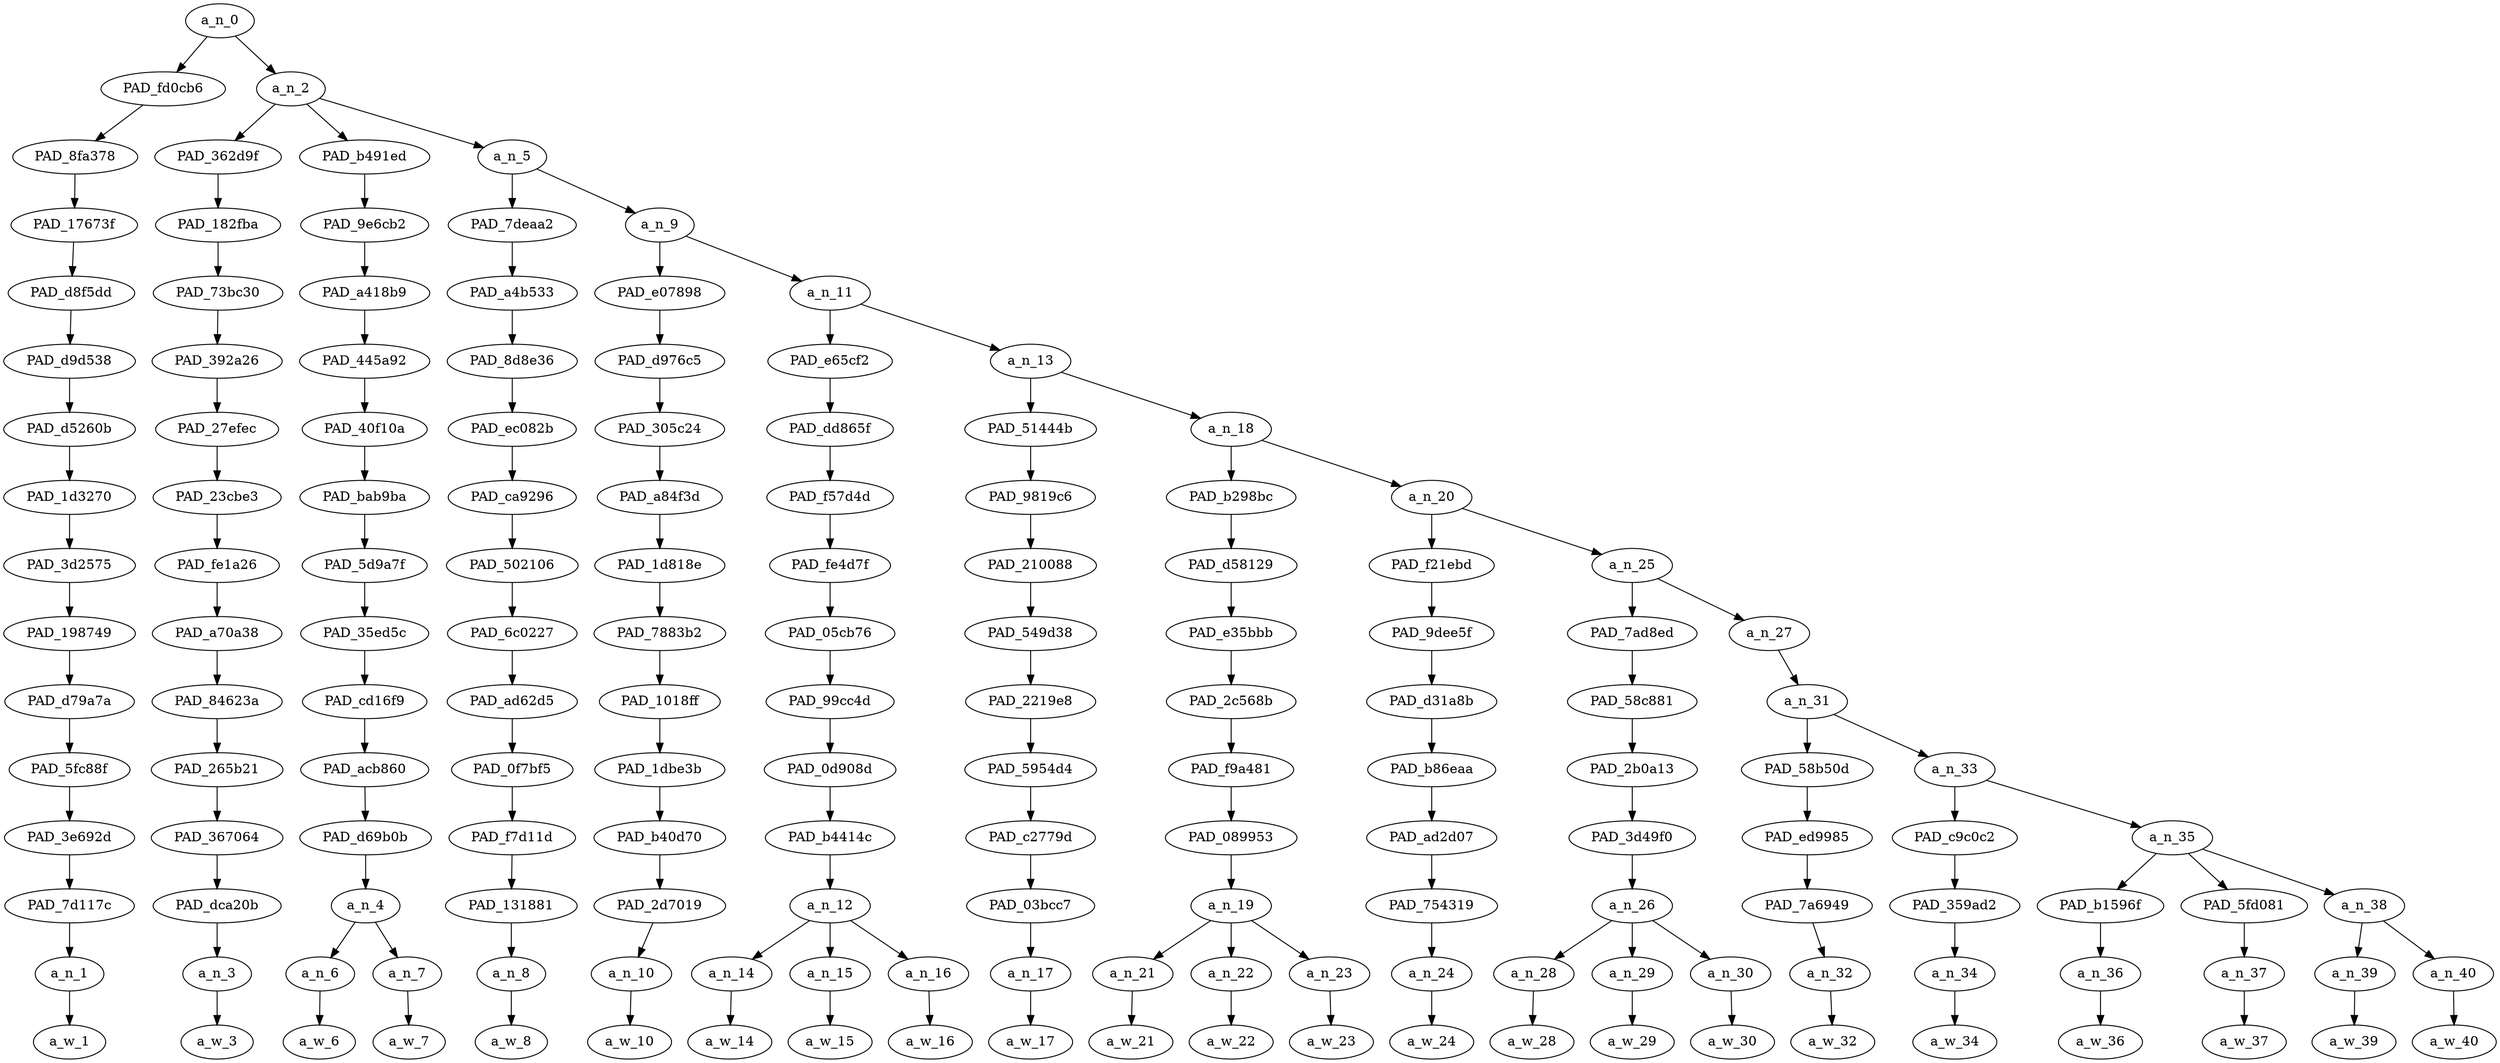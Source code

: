 strict digraph "" {
	a_n_0	[div_dir=-1,
		index=0,
		level=15,
		pos="1.498752170138889,15!",
		text_span="[0, 1, 2, 3, 4, 5, 6, 7, 8, 9, 10, 11, 12, 13, 14, 15, 16, 17, 18, 19, 20, 21, 22]",
		value=0.99999998];
	PAD_fd0cb6	[div_dir=-1,
		index=0,
		level=14,
		pos="0.0,14!",
		text_span="[0]",
		value=0.02851174];
	a_n_0 -> PAD_fd0cb6;
	a_n_2	[div_dir=-1,
		index=1,
		level=14,
		pos="2.997504340277778,14!",
		text_span="[1, 2, 3, 4, 5, 6, 7, 8, 9, 10, 11, 12, 13, 14, 15, 16, 17, 18, 19, 20, 21, 22]",
		value=0.97139569];
	a_n_0 -> a_n_2;
	PAD_8fa378	[div_dir=-1,
		index=0,
		level=13,
		pos="0.0,13!",
		text_span="[0]",
		value=0.02851174];
	PAD_fd0cb6 -> PAD_8fa378;
	PAD_17673f	[div_dir=-1,
		index=0,
		level=12,
		pos="0.0,12!",
		text_span="[0]",
		value=0.02851174];
	PAD_8fa378 -> PAD_17673f;
	PAD_d8f5dd	[div_dir=-1,
		index=0,
		level=11,
		pos="0.0,11!",
		text_span="[0]",
		value=0.02851174];
	PAD_17673f -> PAD_d8f5dd;
	PAD_d9d538	[div_dir=-1,
		index=0,
		level=10,
		pos="0.0,10!",
		text_span="[0]",
		value=0.02851174];
	PAD_d8f5dd -> PAD_d9d538;
	PAD_d5260b	[div_dir=-1,
		index=0,
		level=9,
		pos="0.0,9!",
		text_span="[0]",
		value=0.02851174];
	PAD_d9d538 -> PAD_d5260b;
	PAD_1d3270	[div_dir=-1,
		index=0,
		level=8,
		pos="0.0,8!",
		text_span="[0]",
		value=0.02851174];
	PAD_d5260b -> PAD_1d3270;
	PAD_3d2575	[div_dir=-1,
		index=0,
		level=7,
		pos="0.0,7!",
		text_span="[0]",
		value=0.02851174];
	PAD_1d3270 -> PAD_3d2575;
	PAD_198749	[div_dir=-1,
		index=0,
		level=6,
		pos="0.0,6!",
		text_span="[0]",
		value=0.02851174];
	PAD_3d2575 -> PAD_198749;
	PAD_d79a7a	[div_dir=-1,
		index=0,
		level=5,
		pos="0.0,5!",
		text_span="[0]",
		value=0.02851174];
	PAD_198749 -> PAD_d79a7a;
	PAD_5fc88f	[div_dir=-1,
		index=0,
		level=4,
		pos="0.0,4!",
		text_span="[0]",
		value=0.02851174];
	PAD_d79a7a -> PAD_5fc88f;
	PAD_3e692d	[div_dir=-1,
		index=0,
		level=3,
		pos="0.0,3!",
		text_span="[0]",
		value=0.02851174];
	PAD_5fc88f -> PAD_3e692d;
	PAD_7d117c	[div_dir=-1,
		index=0,
		level=2,
		pos="0.0,2!",
		text_span="[0]",
		value=0.02851174];
	PAD_3e692d -> PAD_7d117c;
	a_n_1	[div_dir=-1,
		index=0,
		level=1,
		pos="0.0,1!",
		text_span="[0]",
		value=0.02851174];
	PAD_7d117c -> a_n_1;
	a_w_1	[div_dir=0,
		index=0,
		level=0,
		pos="0,0!",
		text_span="[0]",
		value=i];
	a_n_1 -> a_w_1;
	PAD_362d9f	[div_dir=-1,
		index=1,
		level=13,
		pos="1.0,13!",
		text_span="[1]",
		value=0.02579619];
	a_n_2 -> PAD_362d9f;
	PAD_b491ed	[div_dir=-1,
		index=2,
		level=13,
		pos="2.5,13!",
		text_span="[2, 3]",
		value=0.16120079];
	a_n_2 -> PAD_b491ed;
	a_n_5	[div_dir=1,
		index=3,
		level=13,
		pos="5.492513020833334,13!",
		text_span="[4, 5, 6, 7, 8, 9, 10, 11, 12, 13, 14, 15, 16, 17, 18, 19, 20, 21, 22]",
		value=0.78437117];
	a_n_2 -> a_n_5;
	PAD_182fba	[div_dir=-1,
		index=1,
		level=12,
		pos="1.0,12!",
		text_span="[1]",
		value=0.02579619];
	PAD_362d9f -> PAD_182fba;
	PAD_73bc30	[div_dir=-1,
		index=1,
		level=11,
		pos="1.0,11!",
		text_span="[1]",
		value=0.02579619];
	PAD_182fba -> PAD_73bc30;
	PAD_392a26	[div_dir=-1,
		index=1,
		level=10,
		pos="1.0,10!",
		text_span="[1]",
		value=0.02579619];
	PAD_73bc30 -> PAD_392a26;
	PAD_27efec	[div_dir=-1,
		index=1,
		level=9,
		pos="1.0,9!",
		text_span="[1]",
		value=0.02579619];
	PAD_392a26 -> PAD_27efec;
	PAD_23cbe3	[div_dir=-1,
		index=1,
		level=8,
		pos="1.0,8!",
		text_span="[1]",
		value=0.02579619];
	PAD_27efec -> PAD_23cbe3;
	PAD_fe1a26	[div_dir=-1,
		index=1,
		level=7,
		pos="1.0,7!",
		text_span="[1]",
		value=0.02579619];
	PAD_23cbe3 -> PAD_fe1a26;
	PAD_a70a38	[div_dir=-1,
		index=1,
		level=6,
		pos="1.0,6!",
		text_span="[1]",
		value=0.02579619];
	PAD_fe1a26 -> PAD_a70a38;
	PAD_84623a	[div_dir=-1,
		index=1,
		level=5,
		pos="1.0,5!",
		text_span="[1]",
		value=0.02579619];
	PAD_a70a38 -> PAD_84623a;
	PAD_265b21	[div_dir=-1,
		index=1,
		level=4,
		pos="1.0,4!",
		text_span="[1]",
		value=0.02579619];
	PAD_84623a -> PAD_265b21;
	PAD_367064	[div_dir=-1,
		index=1,
		level=3,
		pos="1.0,3!",
		text_span="[1]",
		value=0.02579619];
	PAD_265b21 -> PAD_367064;
	PAD_dca20b	[div_dir=-1,
		index=1,
		level=2,
		pos="1.0,2!",
		text_span="[1]",
		value=0.02579619];
	PAD_367064 -> PAD_dca20b;
	a_n_3	[div_dir=-1,
		index=1,
		level=1,
		pos="1.0,1!",
		text_span="[1]",
		value=0.02579619];
	PAD_dca20b -> a_n_3;
	a_w_3	[div_dir=0,
		index=1,
		level=0,
		pos="1,0!",
		text_span="[1]",
		value=saw];
	a_n_3 -> a_w_3;
	PAD_9e6cb2	[div_dir=-1,
		index=2,
		level=12,
		pos="2.5,12!",
		text_span="[2, 3]",
		value=0.16120079];
	PAD_b491ed -> PAD_9e6cb2;
	PAD_a418b9	[div_dir=-1,
		index=2,
		level=11,
		pos="2.5,11!",
		text_span="[2, 3]",
		value=0.16120079];
	PAD_9e6cb2 -> PAD_a418b9;
	PAD_445a92	[div_dir=-1,
		index=2,
		level=10,
		pos="2.5,10!",
		text_span="[2, 3]",
		value=0.16120079];
	PAD_a418b9 -> PAD_445a92;
	PAD_40f10a	[div_dir=-1,
		index=2,
		level=9,
		pos="2.5,9!",
		text_span="[2, 3]",
		value=0.16120079];
	PAD_445a92 -> PAD_40f10a;
	PAD_bab9ba	[div_dir=-1,
		index=2,
		level=8,
		pos="2.5,8!",
		text_span="[2, 3]",
		value=0.16120079];
	PAD_40f10a -> PAD_bab9ba;
	PAD_5d9a7f	[div_dir=-1,
		index=2,
		level=7,
		pos="2.5,7!",
		text_span="[2, 3]",
		value=0.16120079];
	PAD_bab9ba -> PAD_5d9a7f;
	PAD_35ed5c	[div_dir=-1,
		index=2,
		level=6,
		pos="2.5,6!",
		text_span="[2, 3]",
		value=0.16120079];
	PAD_5d9a7f -> PAD_35ed5c;
	PAD_cd16f9	[div_dir=-1,
		index=2,
		level=5,
		pos="2.5,5!",
		text_span="[2, 3]",
		value=0.16120079];
	PAD_35ed5c -> PAD_cd16f9;
	PAD_acb860	[div_dir=-1,
		index=2,
		level=4,
		pos="2.5,4!",
		text_span="[2, 3]",
		value=0.16120079];
	PAD_cd16f9 -> PAD_acb860;
	PAD_d69b0b	[div_dir=-1,
		index=2,
		level=3,
		pos="2.5,3!",
		text_span="[2, 3]",
		value=0.16120079];
	PAD_acb860 -> PAD_d69b0b;
	a_n_4	[div_dir=-1,
		index=2,
		level=2,
		pos="2.5,2!",
		text_span="[2, 3]",
		value=0.16120079];
	PAD_d69b0b -> a_n_4;
	a_n_6	[div_dir=-1,
		index=2,
		level=1,
		pos="2.0,1!",
		text_span="[2]",
		value=0.02936158];
	a_n_4 -> a_n_6;
	a_n_7	[div_dir=-1,
		index=3,
		level=1,
		pos="3.0,1!",
		text_span="[3]",
		value=0.13159207];
	a_n_4 -> a_n_7;
	a_w_6	[div_dir=0,
		index=2,
		level=0,
		pos="2,0!",
		text_span="[2]",
		value=this];
	a_n_6 -> a_w_6;
	a_w_7	[div_dir=0,
		index=3,
		level=0,
		pos="3,0!",
		text_span="[3]",
		value=porno];
	a_n_7 -> a_w_7;
	PAD_7deaa2	[div_dir=-1,
		index=3,
		level=12,
		pos="4.0,12!",
		text_span="[4]",
		value=0.02396665];
	a_n_5 -> PAD_7deaa2;
	a_n_9	[div_dir=1,
		index=4,
		level=12,
		pos="6.985026041666667,12!",
		text_span="[5, 6, 7, 8, 9, 10, 11, 12, 13, 14, 15, 16, 17, 18, 19, 20, 21, 22]",
		value=0.76032783];
	a_n_5 -> a_n_9;
	PAD_a4b533	[div_dir=-1,
		index=3,
		level=11,
		pos="4.0,11!",
		text_span="[4]",
		value=0.02396665];
	PAD_7deaa2 -> PAD_a4b533;
	PAD_8d8e36	[div_dir=-1,
		index=3,
		level=10,
		pos="4.0,10!",
		text_span="[4]",
		value=0.02396665];
	PAD_a4b533 -> PAD_8d8e36;
	PAD_ec082b	[div_dir=-1,
		index=3,
		level=9,
		pos="4.0,9!",
		text_span="[4]",
		value=0.02396665];
	PAD_8d8e36 -> PAD_ec082b;
	PAD_ca9296	[div_dir=-1,
		index=3,
		level=8,
		pos="4.0,8!",
		text_span="[4]",
		value=0.02396665];
	PAD_ec082b -> PAD_ca9296;
	PAD_502106	[div_dir=-1,
		index=3,
		level=7,
		pos="4.0,7!",
		text_span="[4]",
		value=0.02396665];
	PAD_ca9296 -> PAD_502106;
	PAD_6c0227	[div_dir=-1,
		index=3,
		level=6,
		pos="4.0,6!",
		text_span="[4]",
		value=0.02396665];
	PAD_502106 -> PAD_6c0227;
	PAD_ad62d5	[div_dir=-1,
		index=3,
		level=5,
		pos="4.0,5!",
		text_span="[4]",
		value=0.02396665];
	PAD_6c0227 -> PAD_ad62d5;
	PAD_0f7bf5	[div_dir=-1,
		index=3,
		level=4,
		pos="4.0,4!",
		text_span="[4]",
		value=0.02396665];
	PAD_ad62d5 -> PAD_0f7bf5;
	PAD_f7d11d	[div_dir=-1,
		index=3,
		level=3,
		pos="4.0,3!",
		text_span="[4]",
		value=0.02396665];
	PAD_0f7bf5 -> PAD_f7d11d;
	PAD_131881	[div_dir=-1,
		index=3,
		level=2,
		pos="4.0,2!",
		text_span="[4]",
		value=0.02396665];
	PAD_f7d11d -> PAD_131881;
	a_n_8	[div_dir=-1,
		index=4,
		level=1,
		pos="4.0,1!",
		text_span="[4]",
		value=0.02396665];
	PAD_131881 -> a_n_8;
	a_w_8	[div_dir=0,
		index=4,
		level=0,
		pos="4,0!",
		text_span="[4]",
		value=once];
	a_n_8 -> a_w_8;
	PAD_e07898	[div_dir=1,
		index=4,
		level=11,
		pos="5.0,11!",
		text_span="[5]",
		value=0.02758960];
	a_n_9 -> PAD_e07898;
	a_n_11	[div_dir=1,
		index=5,
		level=11,
		pos="8.970052083333334,11!",
		text_span="[6, 7, 8, 9, 10, 11, 12, 13, 14, 15, 16, 17, 18, 19, 20, 21, 22]",
		value=0.73263934];
	a_n_9 -> a_n_11;
	PAD_d976c5	[div_dir=1,
		index=4,
		level=10,
		pos="5.0,10!",
		text_span="[5]",
		value=0.02758960];
	PAD_e07898 -> PAD_d976c5;
	PAD_305c24	[div_dir=1,
		index=4,
		level=9,
		pos="5.0,9!",
		text_span="[5]",
		value=0.02758960];
	PAD_d976c5 -> PAD_305c24;
	PAD_a84f3d	[div_dir=1,
		index=4,
		level=8,
		pos="5.0,8!",
		text_span="[5]",
		value=0.02758960];
	PAD_305c24 -> PAD_a84f3d;
	PAD_1d818e	[div_dir=1,
		index=4,
		level=7,
		pos="5.0,7!",
		text_span="[5]",
		value=0.02758960];
	PAD_a84f3d -> PAD_1d818e;
	PAD_7883b2	[div_dir=1,
		index=4,
		level=6,
		pos="5.0,6!",
		text_span="[5]",
		value=0.02758960];
	PAD_1d818e -> PAD_7883b2;
	PAD_1018ff	[div_dir=1,
		index=4,
		level=5,
		pos="5.0,5!",
		text_span="[5]",
		value=0.02758960];
	PAD_7883b2 -> PAD_1018ff;
	PAD_1dbe3b	[div_dir=1,
		index=4,
		level=4,
		pos="5.0,4!",
		text_span="[5]",
		value=0.02758960];
	PAD_1018ff -> PAD_1dbe3b;
	PAD_b40d70	[div_dir=1,
		index=4,
		level=3,
		pos="5.0,3!",
		text_span="[5]",
		value=0.02758960];
	PAD_1dbe3b -> PAD_b40d70;
	PAD_2d7019	[div_dir=1,
		index=4,
		level=2,
		pos="5.0,2!",
		text_span="[5]",
		value=0.02758960];
	PAD_b40d70 -> PAD_2d7019;
	a_n_10	[div_dir=1,
		index=5,
		level=1,
		pos="5.0,1!",
		text_span="[5]",
		value=0.02758960];
	PAD_2d7019 -> a_n_10;
	a_w_10	[div_dir=0,
		index=5,
		level=0,
		pos="5,0!",
		text_span="[5]",
		value=where];
	a_n_10 -> a_w_10;
	PAD_e65cf2	[div_dir=1,
		index=5,
		level=10,
		pos="7.0,10!",
		text_span="[6, 7, 8]",
		value=0.16673610];
	a_n_11 -> PAD_e65cf2;
	a_n_13	[div_dir=1,
		index=6,
		level=10,
		pos="10.940104166666668,10!",
		text_span="[9, 10, 11, 12, 13, 14, 15, 16, 17, 18, 19, 20, 21, 22]",
		value=0.56580354];
	a_n_11 -> a_n_13;
	PAD_dd865f	[div_dir=1,
		index=5,
		level=9,
		pos="7.0,9!",
		text_span="[6, 7, 8]",
		value=0.16673610];
	PAD_e65cf2 -> PAD_dd865f;
	PAD_f57d4d	[div_dir=1,
		index=5,
		level=8,
		pos="7.0,8!",
		text_span="[6, 7, 8]",
		value=0.16673610];
	PAD_dd865f -> PAD_f57d4d;
	PAD_fe4d7f	[div_dir=1,
		index=5,
		level=7,
		pos="7.0,7!",
		text_span="[6, 7, 8]",
		value=0.16673610];
	PAD_f57d4d -> PAD_fe4d7f;
	PAD_05cb76	[div_dir=1,
		index=5,
		level=6,
		pos="7.0,6!",
		text_span="[6, 7, 8]",
		value=0.16673610];
	PAD_fe4d7f -> PAD_05cb76;
	PAD_99cc4d	[div_dir=1,
		index=5,
		level=5,
		pos="7.0,5!",
		text_span="[6, 7, 8]",
		value=0.16673610];
	PAD_05cb76 -> PAD_99cc4d;
	PAD_0d908d	[div_dir=1,
		index=5,
		level=4,
		pos="7.0,4!",
		text_span="[6, 7, 8]",
		value=0.16673610];
	PAD_99cc4d -> PAD_0d908d;
	PAD_b4414c	[div_dir=1,
		index=5,
		level=3,
		pos="7.0,3!",
		text_span="[6, 7, 8]",
		value=0.16673610];
	PAD_0d908d -> PAD_b4414c;
	a_n_12	[div_dir=1,
		index=5,
		level=2,
		pos="7.0,2!",
		text_span="[6, 7, 8]",
		value=0.16673610];
	PAD_b4414c -> a_n_12;
	a_n_14	[div_dir=1,
		index=6,
		level=1,
		pos="6.0,1!",
		text_span="[6]",
		value=0.03299459];
	a_n_12 -> a_n_14;
	a_n_15	[div_dir=1,
		index=7,
		level=1,
		pos="7.0,1!",
		text_span="[7]",
		value=0.07732000];
	a_n_12 -> a_n_15;
	a_n_16	[div_dir=1,
		index=8,
		level=1,
		pos="8.0,1!",
		text_span="[8]",
		value=0.05626801];
	a_n_12 -> a_n_16;
	a_w_14	[div_dir=0,
		index=6,
		level=0,
		pos="6,0!",
		text_span="[6]",
		value=the];
	a_n_14 -> a_w_14;
	a_w_15	[div_dir=0,
		index=7,
		level=0,
		pos="7,0!",
		text_span="[7]",
		value=black];
	a_n_15 -> a_w_15;
	a_w_16	[div_dir=0,
		index=8,
		level=0,
		pos="8,0!",
		text_span="[8]",
		value=guy];
	a_n_16 -> a_w_16;
	PAD_51444b	[div_dir=1,
		index=6,
		level=9,
		pos="9.0,9!",
		text_span="[9]",
		value=0.02044718];
	a_n_13 -> PAD_51444b;
	a_n_18	[div_dir=1,
		index=7,
		level=9,
		pos="12.880208333333334,9!",
		text_span="[10, 11, 12, 13, 14, 15, 16, 17, 18, 19, 20, 21, 22]",
		value=0.54531502];
	a_n_13 -> a_n_18;
	PAD_9819c6	[div_dir=1,
		index=6,
		level=8,
		pos="9.0,8!",
		text_span="[9]",
		value=0.02044718];
	PAD_51444b -> PAD_9819c6;
	PAD_210088	[div_dir=1,
		index=6,
		level=7,
		pos="9.0,7!",
		text_span="[9]",
		value=0.02044718];
	PAD_9819c6 -> PAD_210088;
	PAD_549d38	[div_dir=1,
		index=6,
		level=6,
		pos="9.0,6!",
		text_span="[9]",
		value=0.02044718];
	PAD_210088 -> PAD_549d38;
	PAD_2219e8	[div_dir=1,
		index=6,
		level=5,
		pos="9.0,5!",
		text_span="[9]",
		value=0.02044718];
	PAD_549d38 -> PAD_2219e8;
	PAD_5954d4	[div_dir=1,
		index=6,
		level=4,
		pos="9.0,4!",
		text_span="[9]",
		value=0.02044718];
	PAD_2219e8 -> PAD_5954d4;
	PAD_c2779d	[div_dir=1,
		index=6,
		level=3,
		pos="9.0,3!",
		text_span="[9]",
		value=0.02044718];
	PAD_5954d4 -> PAD_c2779d;
	PAD_03bcc7	[div_dir=1,
		index=6,
		level=2,
		pos="9.0,2!",
		text_span="[9]",
		value=0.02044718];
	PAD_c2779d -> PAD_03bcc7;
	a_n_17	[div_dir=1,
		index=9,
		level=1,
		pos="9.0,1!",
		text_span="[9]",
		value=0.02044718];
	PAD_03bcc7 -> a_n_17;
	a_w_17	[div_dir=0,
		index=9,
		level=0,
		pos="9,0!",
		text_span="[9]",
		value=had];
	a_n_17 -> a_w_17;
	PAD_b298bc	[div_dir=1,
		index=7,
		level=8,
		pos="11.0,8!",
		text_span="[10, 11, 12]",
		value=0.10950197];
	a_n_18 -> PAD_b298bc;
	a_n_20	[div_dir=1,
		index=8,
		level=8,
		pos="14.760416666666668,8!",
		text_span="[13, 14, 15, 16, 17, 18, 19, 20, 21, 22]",
		value=0.43577628];
	a_n_18 -> a_n_20;
	PAD_d58129	[div_dir=1,
		index=7,
		level=7,
		pos="11.0,7!",
		text_span="[10, 11, 12]",
		value=0.10950197];
	PAD_b298bc -> PAD_d58129;
	PAD_e35bbb	[div_dir=1,
		index=7,
		level=6,
		pos="11.0,6!",
		text_span="[10, 11, 12]",
		value=0.10950197];
	PAD_d58129 -> PAD_e35bbb;
	PAD_2c568b	[div_dir=1,
		index=7,
		level=5,
		pos="11.0,5!",
		text_span="[10, 11, 12]",
		value=0.10950197];
	PAD_e35bbb -> PAD_2c568b;
	PAD_f9a481	[div_dir=1,
		index=7,
		level=4,
		pos="11.0,4!",
		text_span="[10, 11, 12]",
		value=0.10950197];
	PAD_2c568b -> PAD_f9a481;
	PAD_089953	[div_dir=1,
		index=7,
		level=3,
		pos="11.0,3!",
		text_span="[10, 11, 12]",
		value=0.10950197];
	PAD_f9a481 -> PAD_089953;
	a_n_19	[div_dir=1,
		index=7,
		level=2,
		pos="11.0,2!",
		text_span="[10, 11, 12]",
		value=0.10950197];
	PAD_089953 -> a_n_19;
	a_n_21	[div_dir=1,
		index=10,
		level=1,
		pos="10.0,1!",
		text_span="[10]",
		value=0.01536740];
	a_n_19 -> a_n_21;
	a_n_22	[div_dir=1,
		index=11,
		level=1,
		pos="11.0,1!",
		text_span="[11]",
		value=0.04945534];
	a_n_19 -> a_n_22;
	a_n_23	[div_dir=-1,
		index=12,
		level=1,
		pos="12.0,1!",
		text_span="[12]",
		value=0.04463551];
	a_n_19 -> a_n_23;
	a_w_21	[div_dir=0,
		index=10,
		level=0,
		pos="10,0!",
		text_span="[10]",
		value=a];
	a_n_21 -> a_w_21;
	a_w_22	[div_dir=0,
		index=11,
		level=0,
		pos="11,0!",
		text_span="[11]",
		value=nicer];
	a_n_22 -> a_w_22;
	a_w_23	[div_dir=0,
		index=12,
		level=0,
		pos="12,0!",
		text_span="[12]",
		value=butt];
	a_n_23 -> a_w_23;
	PAD_f21ebd	[div_dir=-1,
		index=8,
		level=7,
		pos="13.0,7!",
		text_span="[13]",
		value=0.02292190];
	a_n_20 -> PAD_f21ebd;
	a_n_25	[div_dir=1,
		index=9,
		level=7,
		pos="16.520833333333336,7!",
		text_span="[14, 15, 16, 17, 18, 19, 20, 21, 22]",
		value=0.41283862];
	a_n_20 -> a_n_25;
	PAD_9dee5f	[div_dir=-1,
		index=8,
		level=6,
		pos="13.0,6!",
		text_span="[13]",
		value=0.02292190];
	PAD_f21ebd -> PAD_9dee5f;
	PAD_d31a8b	[div_dir=-1,
		index=8,
		level=5,
		pos="13.0,5!",
		text_span="[13]",
		value=0.02292190];
	PAD_9dee5f -> PAD_d31a8b;
	PAD_b86eaa	[div_dir=-1,
		index=8,
		level=4,
		pos="13.0,4!",
		text_span="[13]",
		value=0.02292190];
	PAD_d31a8b -> PAD_b86eaa;
	PAD_ad2d07	[div_dir=-1,
		index=8,
		level=3,
		pos="13.0,3!",
		text_span="[13]",
		value=0.02292190];
	PAD_b86eaa -> PAD_ad2d07;
	PAD_754319	[div_dir=-1,
		index=8,
		level=2,
		pos="13.0,2!",
		text_span="[13]",
		value=0.02292190];
	PAD_ad2d07 -> PAD_754319;
	a_n_24	[div_dir=-1,
		index=13,
		level=1,
		pos="13.0,1!",
		text_span="[13]",
		value=0.02292190];
	PAD_754319 -> a_n_24;
	a_w_24	[div_dir=0,
		index=13,
		level=0,
		pos="13,0!",
		text_span="[13]",
		value=than];
	a_n_24 -> a_w_24;
	PAD_7ad8ed	[div_dir=-1,
		index=9,
		level=6,
		pos="15.0,6!",
		text_span="[14, 15, 16]",
		value=0.24877667];
	a_n_25 -> PAD_7ad8ed;
	a_n_27	[div_dir=1,
		index=10,
		level=6,
		pos="18.041666666666668,6!",
		text_span="[17, 18, 19, 20, 21, 22]",
		value=0.16402190];
	a_n_25 -> a_n_27;
	PAD_58c881	[div_dir=-1,
		index=9,
		level=5,
		pos="15.0,5!",
		text_span="[14, 15, 16]",
		value=0.24877667];
	PAD_7ad8ed -> PAD_58c881;
	PAD_2b0a13	[div_dir=-1,
		index=9,
		level=4,
		pos="15.0,4!",
		text_span="[14, 15, 16]",
		value=0.24877667];
	PAD_58c881 -> PAD_2b0a13;
	PAD_3d49f0	[div_dir=-1,
		index=9,
		level=3,
		pos="15.0,3!",
		text_span="[14, 15, 16]",
		value=0.24877667];
	PAD_2b0a13 -> PAD_3d49f0;
	a_n_26	[div_dir=-1,
		index=9,
		level=2,
		pos="15.0,2!",
		text_span="[14, 15, 16]",
		value=0.24877667];
	PAD_3d49f0 -> a_n_26;
	a_n_28	[div_dir=-1,
		index=14,
		level=1,
		pos="14.0,1!",
		text_span="[14]",
		value=0.03447782];
	a_n_26 -> a_n_28;
	a_n_29	[div_dir=1,
		index=15,
		level=1,
		pos="15.0,1!",
		text_span="[15]",
		value=0.09969945];
	a_n_26 -> a_n_29;
	a_n_30	[div_dir=-1,
		index=16,
		level=1,
		pos="16.0,1!",
		text_span="[16]",
		value=0.11451947];
	a_n_26 -> a_n_30;
	a_w_28	[div_dir=0,
		index=14,
		level=0,
		pos="14,0!",
		text_span="[14]",
		value=the1];
	a_n_28 -> a_w_28;
	a_w_29	[div_dir=0,
		index=15,
		level=0,
		pos="15,0!",
		text_span="[15]",
		value=white];
	a_n_29 -> a_w_29;
	a_w_30	[div_dir=0,
		index=16,
		level=0,
		pos="16,0!",
		text_span="[16]",
		value=bitch];
	a_n_30 -> a_w_30;
	a_n_31	[div_dir=1,
		index=10,
		level=5,
		pos="18.041666666666668,5!",
		text_span="[17, 18, 19, 20, 21, 22]",
		value=0.16391600];
	a_n_27 -> a_n_31;
	PAD_58b50d	[div_dir=1,
		index=10,
		level=4,
		pos="17.0,4!",
		text_span="[17]",
		value=0.02772664];
	a_n_31 -> PAD_58b50d;
	a_n_33	[div_dir=1,
		index=11,
		level=4,
		pos="19.083333333333336,4!",
		text_span="[18, 19, 20, 21, 22]",
		value=0.13608347];
	a_n_31 -> a_n_33;
	PAD_ed9985	[div_dir=1,
		index=10,
		level=3,
		pos="17.0,3!",
		text_span="[17]",
		value=0.02772664];
	PAD_58b50d -> PAD_ed9985;
	PAD_7a6949	[div_dir=1,
		index=10,
		level=2,
		pos="17.0,2!",
		text_span="[17]",
		value=0.02772664];
	PAD_ed9985 -> PAD_7a6949;
	a_n_32	[div_dir=1,
		index=17,
		level=1,
		pos="17.0,1!",
		text_span="[17]",
		value=0.02772664];
	PAD_7a6949 -> a_n_32;
	a_w_32	[div_dir=0,
		index=17,
		level=0,
		pos="17,0!",
		text_span="[17]",
		value=he];
	a_n_32 -> a_w_32;
	PAD_c9c0c2	[div_dir=1,
		index=11,
		level=3,
		pos="18.0,3!",
		text_span="[18]",
		value=0.02092644];
	a_n_33 -> PAD_c9c0c2;
	a_n_35	[div_dir=1,
		index=12,
		level=3,
		pos="20.166666666666668,3!",
		text_span="[19, 20, 21, 22]",
		value=0.11506828];
	a_n_33 -> a_n_35;
	PAD_359ad2	[div_dir=1,
		index=11,
		level=2,
		pos="18.0,2!",
		text_span="[18]",
		value=0.02092644];
	PAD_c9c0c2 -> PAD_359ad2;
	a_n_34	[div_dir=1,
		index=18,
		level=1,
		pos="18.0,1!",
		text_span="[18]",
		value=0.02092644];
	PAD_359ad2 -> a_n_34;
	a_w_34	[div_dir=0,
		index=18,
		level=0,
		pos="18,0!",
		text_span="[18]",
		value=was];
	a_n_34 -> a_w_34;
	PAD_b1596f	[div_dir=-1,
		index=12,
		level=2,
		pos="19.0,2!",
		text_span="[19]",
		value=0.04034465];
	a_n_35 -> PAD_b1596f;
	PAD_5fd081	[div_dir=-1,
		index=13,
		level=2,
		pos="20.0,2!",
		text_span="[20]",
		value=0.02310094];
	a_n_35 -> PAD_5fd081;
	a_n_38	[div_dir=1,
		index=14,
		level=2,
		pos="21.5,2!",
		text_span="[21, 22]",
		value=0.05157274];
	a_n_35 -> a_n_38;
	a_n_36	[div_dir=-1,
		index=19,
		level=1,
		pos="19.0,1!",
		text_span="[19]",
		value=0.04034465];
	PAD_b1596f -> a_n_36;
	a_w_36	[div_dir=0,
		index=19,
		level=0,
		pos="19,0!",
		text_span="[19]",
		value=beating];
	a_n_36 -> a_w_36;
	a_n_37	[div_dir=-1,
		index=20,
		level=1,
		pos="20.0,1!",
		text_span="[20]",
		value=0.02310094];
	PAD_5fd081 -> a_n_37;
	a_w_37	[div_dir=0,
		index=20,
		level=0,
		pos="20,0!",
		text_span="[20]",
		value=on];
	a_n_37 -> a_w_37;
	a_n_39	[div_dir=1,
		index=21,
		level=1,
		pos="21.0,1!",
		text_span="[21]",
		value=0.02575526];
	a_n_38 -> a_n_39;
	a_n_40	[div_dir=1,
		index=22,
		level=1,
		pos="22.0,1!",
		text_span="[22]",
		value=0.02564866];
	a_n_38 -> a_n_40;
	a_w_39	[div_dir=0,
		index=21,
		level=0,
		pos="21,0!",
		text_span="[21]",
		value=not];
	a_n_39 -> a_w_39;
	a_w_40	[div_dir=0,
		index=22,
		level=0,
		pos="22,0!",
		text_span="[22]",
		value=me];
	a_n_40 -> a_w_40;
}
